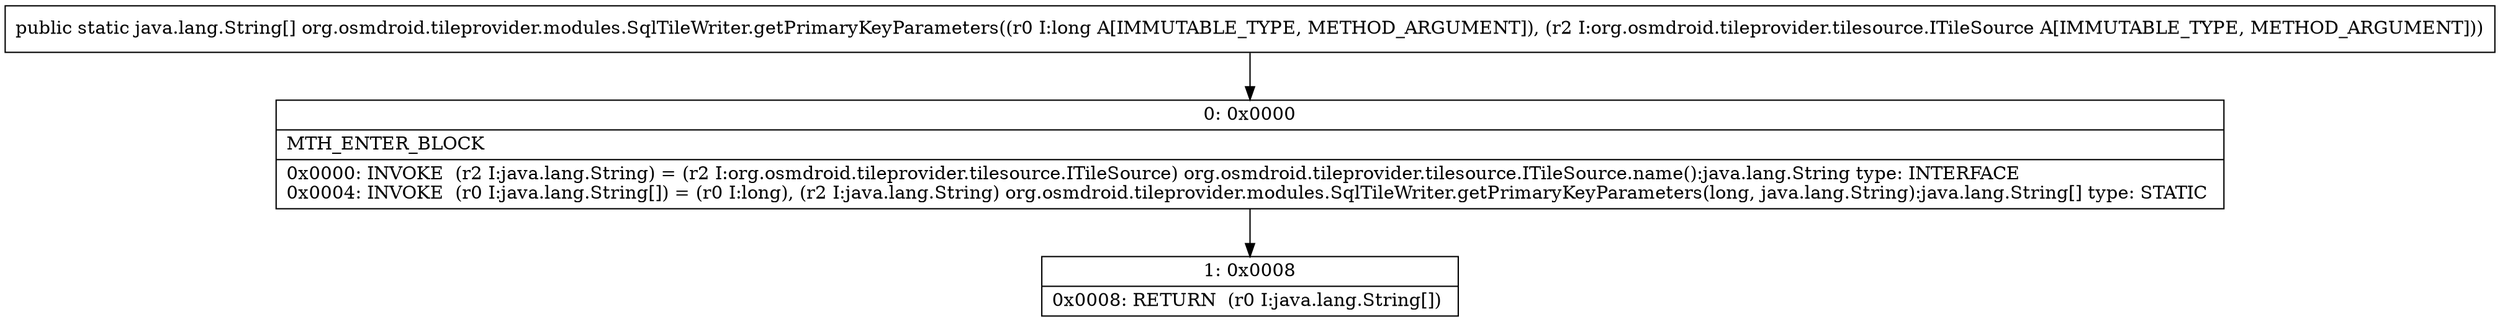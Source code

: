 digraph "CFG fororg.osmdroid.tileprovider.modules.SqlTileWriter.getPrimaryKeyParameters(JLorg\/osmdroid\/tileprovider\/tilesource\/ITileSource;)[Ljava\/lang\/String;" {
Node_0 [shape=record,label="{0\:\ 0x0000|MTH_ENTER_BLOCK\l|0x0000: INVOKE  (r2 I:java.lang.String) = (r2 I:org.osmdroid.tileprovider.tilesource.ITileSource) org.osmdroid.tileprovider.tilesource.ITileSource.name():java.lang.String type: INTERFACE \l0x0004: INVOKE  (r0 I:java.lang.String[]) = (r0 I:long), (r2 I:java.lang.String) org.osmdroid.tileprovider.modules.SqlTileWriter.getPrimaryKeyParameters(long, java.lang.String):java.lang.String[] type: STATIC \l}"];
Node_1 [shape=record,label="{1\:\ 0x0008|0x0008: RETURN  (r0 I:java.lang.String[]) \l}"];
MethodNode[shape=record,label="{public static java.lang.String[] org.osmdroid.tileprovider.modules.SqlTileWriter.getPrimaryKeyParameters((r0 I:long A[IMMUTABLE_TYPE, METHOD_ARGUMENT]), (r2 I:org.osmdroid.tileprovider.tilesource.ITileSource A[IMMUTABLE_TYPE, METHOD_ARGUMENT])) }"];
MethodNode -> Node_0;
Node_0 -> Node_1;
}

